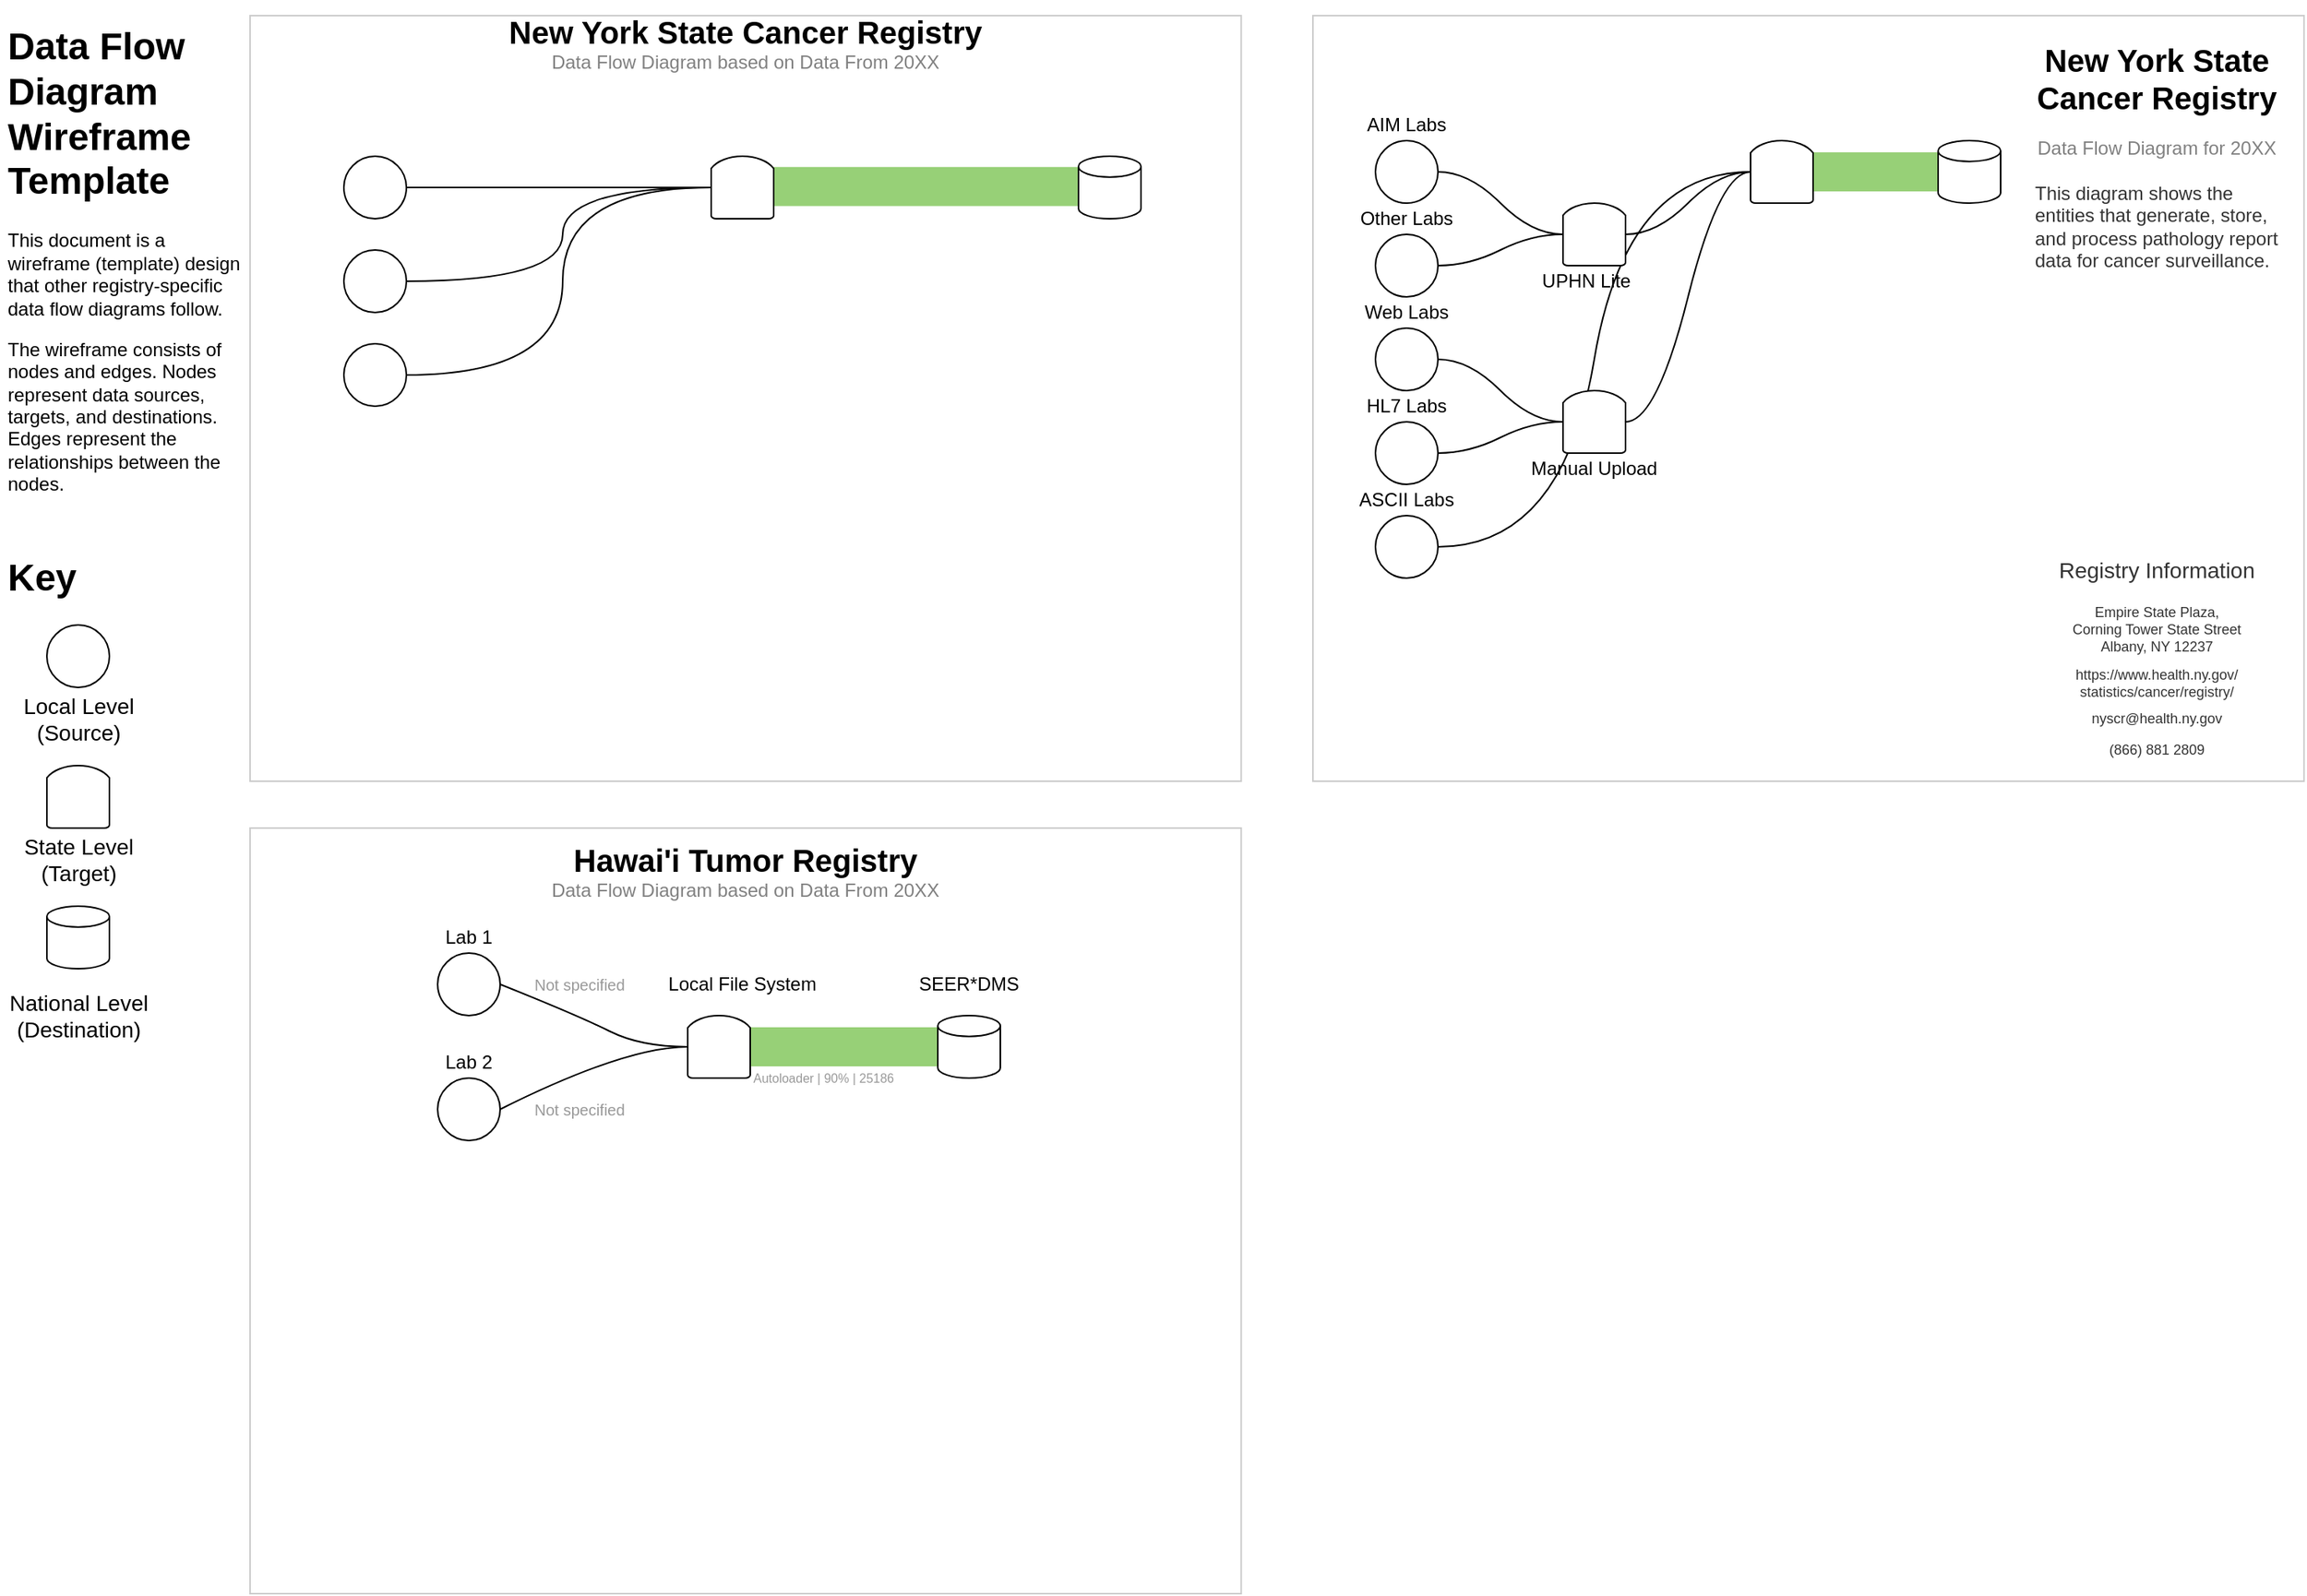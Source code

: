 <mxfile type="github" version="12.4.9">
  <diagram id="1LtGkpLCPf3KZeVMqJkY" name="Page-1">
    <mxGraphModel grid="1" shadow="0" math="0" pageHeight="1100" pageWidth="850" pageScale="1" page="1" fold="1" arrows="1" connect="1" tooltips="1" guides="1" gridSize="10" dy="385" dx="652">
      <root>
        <mxCell id="0"/>
        <mxCell id="1" value="Text" style="locked=1;" parent="0"/>
        <mxCell id="eJA-KfrndEvYRp83sPR4-4" value="&lt;h1&gt;Data Flow Diagram Wireframe Template&lt;/h1&gt;&lt;p&gt;This document is a wireframe (template) design that other registry-specific data flow diagrams follow.&lt;/p&gt;&lt;p&gt;The wireframe consists of nodes and edges. Nodes represent data sources, targets, and destinations. Edges represent the relationships between the nodes.&lt;/p&gt;" style="text;html=1;strokeColor=none;fillColor=none;spacing=5;spacingTop=-20;whiteSpace=wrap;overflow=hidden;rounded=0;" parent="1" vertex="1">
          <mxGeometry as="geometry" height="320" width="160" y="40" x="40"/>
        </mxCell>
        <mxCell id="eJA-KfrndEvYRp83sPR4-5" value="&lt;h1&gt;Key&lt;/h1&gt;&lt;p&gt;&lt;/p&gt;" style="text;html=1;strokeColor=none;fillColor=none;spacing=5;spacingTop=-20;whiteSpace=wrap;overflow=hidden;rounded=0;" parent="1" vertex="1">
          <mxGeometry as="geometry" height="40" width="160" y="380" x="40"/>
        </mxCell>
        <mxCell id="eJA-KfrndEvYRp83sPR4-17" value="" style="ellipse;whiteSpace=wrap;html=1;aspect=fixed;" parent="1" vertex="1">
          <mxGeometry as="geometry" height="40" width="40" y="430" x="70"/>
        </mxCell>
        <mxCell id="eJA-KfrndEvYRp83sPR4-21" value="" style="strokeWidth=1;html=1;shape=mxgraph.flowchart.delay;whiteSpace=wrap;rotation=-90;" parent="1" vertex="1">
          <mxGeometry as="geometry" height="40" width="40" y="520" x="70"/>
        </mxCell>
        <mxCell id="eJA-KfrndEvYRp83sPR4-22" value="" style="strokeWidth=1;html=1;shape=mxgraph.flowchart.database;whiteSpace=wrap;" parent="1" vertex="1">
          <mxGeometry as="geometry" height="40" width="40" y="610" x="70"/>
        </mxCell>
        <mxCell id="eJA-KfrndEvYRp83sPR4-24" value="&lt;div&gt;Local Level&lt;/div&gt;&lt;div&gt;(Source)&lt;/div&gt;" style="text;html=1;align=center;verticalAlign=middle;resizable=0;points=[];autosize=1;fontSize=14;" parent="1" vertex="1">
          <mxGeometry as="geometry" height="40" width="90" y="470" x="45"/>
        </mxCell>
        <mxCell id="eJA-KfrndEvYRp83sPR4-27" value="&lt;div&gt;State Level&lt;/div&gt;&lt;div&gt;(Target)&lt;/div&gt;" style="text;html=1;align=center;verticalAlign=middle;resizable=0;points=[];autosize=1;fontSize=14;" parent="1" vertex="1">
          <mxGeometry as="geometry" height="40" width="90" y="560" x="45"/>
        </mxCell>
        <mxCell id="eJA-KfrndEvYRp83sPR4-28" value="&lt;div&gt;National Level&lt;/div&gt;&lt;div&gt;(Destination)&lt;/div&gt;" style="text;html=1;align=center;verticalAlign=middle;resizable=0;points=[];autosize=1;fontSize=14;" parent="1" vertex="1">
          <mxGeometry as="geometry" height="40" width="100" y="660" x="40"/>
        </mxCell>
        <mxCell id="Dlc9sbz_LcFVTC8bd_fI-2" value="Sample Paper" style="locked=1;" parent="0"/>
        <mxCell id="Dlc9sbz_LcFVTC8bd_fI-3" value="" style="whiteSpace=wrap;html=1;aspect=fixed;fillColor=none;strokeColor=#CCCCCC;glass=0;" parent="Dlc9sbz_LcFVTC8bd_fI-2" vertex="1">
          <mxGeometry as="geometry" height="490" width="634.12" y="40" x="200"/>
        </mxCell>
        <mxCell id="Dlc9sbz_LcFVTC8bd_fI-21" value="" style="whiteSpace=wrap;html=1;aspect=fixed;fillColor=none;strokeColor=#CCCCCC;glass=0;" parent="Dlc9sbz_LcFVTC8bd_fI-2" vertex="1">
          <mxGeometry as="geometry" height="490" width="634.12" y="560" x="200"/>
        </mxCell>
        <mxCell id="Cot-yi8IycWPmTaVr4XV-3" value="" style="whiteSpace=wrap;html=1;aspect=fixed;fillColor=none;strokeColor=#CCCCCC;glass=0;" parent="Dlc9sbz_LcFVTC8bd_fI-2" vertex="1">
          <mxGeometry as="geometry" height="490" width="634.12" y="40" x="880"/>
        </mxCell>
        <mxCell id="eJA-KfrndEvYRp83sPR4-3" value="Edges" style="" parent="0"/>
        <mxCell id="Dlc9sbz_LcFVTC8bd_fI-16" value="" style="curved=1;endArrow=none;html=1;exitX=1;exitY=0.5;exitDx=0;exitDy=0;entryX=0.5;entryY=0;entryDx=0;entryDy=0;entryPerimeter=0;endFill=0;" parent="eJA-KfrndEvYRp83sPR4-3" edge="1">
          <mxGeometry as="geometry" height="50" width="50" relative="1">
            <mxPoint as="sourcePoint" y="270" x="300"/>
            <mxPoint as="targetPoint" y="150" x="495"/>
            <Array as="points">
              <mxPoint y="270" x="400"/>
              <mxPoint y="150" x="400"/>
            </Array>
          </mxGeometry>
        </mxCell>
        <mxCell id="Dlc9sbz_LcFVTC8bd_fI-17" value="" style="curved=1;endArrow=none;html=1;exitX=1;exitY=0.5;exitDx=0;exitDy=0;endFill=0;entryX=0.5;entryY=0;entryDx=0;entryDy=0;entryPerimeter=0;" parent="eJA-KfrndEvYRp83sPR4-3" edge="1">
          <mxGeometry as="geometry" height="50" width="50" relative="1">
            <mxPoint as="sourcePoint" y="210" x="300"/>
            <mxPoint as="targetPoint" y="150" x="495"/>
            <Array as="points">
              <mxPoint y="210" x="400"/>
              <mxPoint y="150" x="400"/>
            </Array>
          </mxGeometry>
        </mxCell>
        <mxCell id="Dlc9sbz_LcFVTC8bd_fI-18" value="" style="curved=1;endArrow=none;html=1;exitX=1;exitY=0.5;exitDx=0;exitDy=0;endFill=0;entryX=0.5;entryY=0;entryDx=0;entryDy=0;entryPerimeter=0;" parent="eJA-KfrndEvYRp83sPR4-3" edge="1">
          <mxGeometry as="geometry" height="50" width="50" relative="1">
            <mxPoint as="sourcePoint" y="150" x="300"/>
            <mxPoint as="targetPoint" y="150" x="495"/>
            <Array as="points"/>
          </mxGeometry>
        </mxCell>
        <mxCell id="Dlc9sbz_LcFVTC8bd_fI-19" value="" style="curved=1;endArrow=none;html=1;exitX=1;exitY=0.5;exitDx=0;exitDy=0;endFill=0;entryX=0.5;entryY=0;entryDx=0;entryDy=0;entryPerimeter=0;fillColor=#d5e8d4;strokeColor=#97D077;strokeWidth=25;" parent="eJA-KfrndEvYRp83sPR4-3" edge="1">
          <mxGeometry as="geometry" height="50" width="50" relative="1">
            <mxPoint as="sourcePoint" y="149.41" x="535"/>
            <mxPoint as="targetPoint" y="149.41" x="730"/>
            <Array as="points"/>
          </mxGeometry>
        </mxCell>
        <mxCell id="eJA-KfrndEvYRp83sPR4-2" value="Nodes" style="" parent="0"/>
        <mxCell id="Dlc9sbz_LcFVTC8bd_fI-7" value="" style="ellipse;whiteSpace=wrap;html=1;aspect=fixed;" parent="eJA-KfrndEvYRp83sPR4-2" vertex="1">
          <mxGeometry as="geometry" height="40" width="40" y="130" x="260.0"/>
        </mxCell>
        <mxCell id="Dlc9sbz_LcFVTC8bd_fI-8" value="" style="strokeWidth=1;html=1;shape=mxgraph.flowchart.delay;whiteSpace=wrap;rotation=-90;" parent="eJA-KfrndEvYRp83sPR4-2" vertex="1">
          <mxGeometry as="geometry" height="40" width="40" y="130" x="495"/>
        </mxCell>
        <mxCell id="Dlc9sbz_LcFVTC8bd_fI-9" value="" style="strokeWidth=1;html=1;shape=mxgraph.flowchart.database;whiteSpace=wrap;" parent="eJA-KfrndEvYRp83sPR4-2" vertex="1">
          <mxGeometry as="geometry" height="40" width="40" y="130" x="730"/>
        </mxCell>
        <mxCell id="Dlc9sbz_LcFVTC8bd_fI-10" value="" style="ellipse;whiteSpace=wrap;html=1;aspect=fixed;" parent="eJA-KfrndEvYRp83sPR4-2" vertex="1">
          <mxGeometry as="geometry" height="40" width="40" y="190" x="260"/>
        </mxCell>
        <mxCell id="Dlc9sbz_LcFVTC8bd_fI-11" value="" style="ellipse;whiteSpace=wrap;html=1;aspect=fixed;" parent="eJA-KfrndEvYRp83sPR4-2" vertex="1">
          <mxGeometry as="geometry" height="40" width="40" y="250" x="260"/>
        </mxCell>
        <mxCell id="Dlc9sbz_LcFVTC8bd_fI-22" value="Labels" parent="0"/>
        <mxCell id="Dlc9sbz_LcFVTC8bd_fI-24" value="" style="curved=1;endArrow=none;html=1;exitX=1;exitY=0.5;exitDx=0;exitDy=0;endFill=0;entryX=0.5;entryY=0;entryDx=0;entryDy=0;entryPerimeter=0;" parent="Dlc9sbz_LcFVTC8bd_fI-22" edge="1" target="Dlc9sbz_LcFVTC8bd_fI-28" source="Dlc9sbz_LcFVTC8bd_fI-30">
          <mxGeometry as="geometry" height="50" width="50" relative="1">
            <mxPoint as="sourcePoint" y="730" x="300"/>
            <mxPoint as="targetPoint" y="670" x="495"/>
            <Array as="points">
              <mxPoint y="740" x="360"/>
              <mxPoint y="700" x="440"/>
            </Array>
          </mxGeometry>
        </mxCell>
        <mxCell id="Dlc9sbz_LcFVTC8bd_fI-26" value="" style="curved=1;endArrow=none;html=1;exitX=0.5;exitY=1;exitDx=0;exitDy=0;endFill=0;entryX=0;entryY=0.5;entryDx=0;entryDy=0;entryPerimeter=0;fillColor=#d5e8d4;strokeColor=#97D077;strokeWidth=25;exitPerimeter=0;" parent="Dlc9sbz_LcFVTC8bd_fI-22" edge="1" target="Dlc9sbz_LcFVTC8bd_fI-29" source="Dlc9sbz_LcFVTC8bd_fI-28">
          <mxGeometry as="geometry" height="50" width="50" relative="1">
            <mxPoint as="sourcePoint" y="700.0" x="535"/>
            <mxPoint as="targetPoint" y="700.0" x="730"/>
            <Array as="points"/>
          </mxGeometry>
        </mxCell>
        <mxCell id="Dlc9sbz_LcFVTC8bd_fI-27" value="" style="ellipse;whiteSpace=wrap;html=1;aspect=fixed;" parent="Dlc9sbz_LcFVTC8bd_fI-22" vertex="1">
          <mxGeometry as="geometry" height="40" width="40" y="640" x="320.0"/>
        </mxCell>
        <mxCell id="Dlc9sbz_LcFVTC8bd_fI-28" value="" style="strokeWidth=1;html=1;shape=mxgraph.flowchart.delay;whiteSpace=wrap;rotation=-90;" parent="Dlc9sbz_LcFVTC8bd_fI-22" vertex="1">
          <mxGeometry as="geometry" height="40" width="40" y="680" x="480"/>
        </mxCell>
        <mxCell id="Dlc9sbz_LcFVTC8bd_fI-29" value="" style="strokeWidth=1;html=1;shape=mxgraph.flowchart.database;whiteSpace=wrap;" parent="Dlc9sbz_LcFVTC8bd_fI-22" vertex="1">
          <mxGeometry as="geometry" height="40" width="40" y="680" x="640"/>
        </mxCell>
        <mxCell id="Dlc9sbz_LcFVTC8bd_fI-30" value="" style="ellipse;whiteSpace=wrap;html=1;aspect=fixed;" parent="Dlc9sbz_LcFVTC8bd_fI-22" vertex="1">
          <mxGeometry as="geometry" height="40" width="40" y="720" x="320"/>
        </mxCell>
        <mxCell id="Dlc9sbz_LcFVTC8bd_fI-34" value="Local File System" style="text;html=1;strokeColor=none;fillColor=none;align=center;verticalAlign=middle;whiteSpace=wrap;rounded=0;glass=0;" parent="Dlc9sbz_LcFVTC8bd_fI-22" vertex="1">
          <mxGeometry as="geometry" height="20" width="100" y="650" x="465"/>
        </mxCell>
        <mxCell id="Dlc9sbz_LcFVTC8bd_fI-35" value="Lab 1" style="text;html=1;strokeColor=none;fillColor=none;align=center;verticalAlign=middle;whiteSpace=wrap;rounded=0;glass=0;" parent="Dlc9sbz_LcFVTC8bd_fI-22" vertex="1">
          <mxGeometry as="geometry" height="20" width="40" y="620" x="320"/>
        </mxCell>
        <mxCell id="Dlc9sbz_LcFVTC8bd_fI-36" value="Lab 2" style="text;html=1;strokeColor=none;fillColor=none;align=center;verticalAlign=middle;whiteSpace=wrap;rounded=0;glass=0;" parent="Dlc9sbz_LcFVTC8bd_fI-22" vertex="1">
          <mxGeometry as="geometry" height="20" width="40" y="700" x="320"/>
        </mxCell>
        <mxCell id="Dlc9sbz_LcFVTC8bd_fI-37" value="" style="curved=1;endArrow=none;html=1;exitX=1;exitY=0.5;exitDx=0;exitDy=0;endFill=0;entryX=0.5;entryY=0;entryDx=0;entryDy=0;entryPerimeter=0;" parent="Dlc9sbz_LcFVTC8bd_fI-22" edge="1" target="Dlc9sbz_LcFVTC8bd_fI-28" source="Dlc9sbz_LcFVTC8bd_fI-27">
          <mxGeometry as="geometry" height="50" width="50" relative="1">
            <mxPoint as="sourcePoint" y="740" x="310"/>
            <mxPoint as="targetPoint" y="680" x="505"/>
            <Array as="points">
              <mxPoint y="660" x="360"/>
              <mxPoint y="680" x="410"/>
              <mxPoint y="700" x="450"/>
            </Array>
          </mxGeometry>
        </mxCell>
        <mxCell id="Dlc9sbz_LcFVTC8bd_fI-38" value="SEER*DMS" style="text;html=1;strokeColor=none;fillColor=none;align=center;verticalAlign=middle;whiteSpace=wrap;rounded=0;glass=0;" parent="Dlc9sbz_LcFVTC8bd_fI-22" vertex="1">
          <mxGeometry as="geometry" height="20" width="100" y="650" x="610"/>
        </mxCell>
        <mxCell id="Dlc9sbz_LcFVTC8bd_fI-39" value="&lt;font color=&quot;#999999&quot; style=&quot;font-size: 8px;&quot;&gt;Autoloader | 90% | 25186&lt;/font&gt;" style="text;html=1;strokeColor=none;fillColor=none;align=left;verticalAlign=middle;whiteSpace=wrap;rounded=0;glass=0;fontSize=8;" parent="Dlc9sbz_LcFVTC8bd_fI-22" vertex="1">
          <mxGeometry as="geometry" height="20" width="195" y="710" x="520"/>
        </mxCell>
        <mxCell id="Dlc9sbz_LcFVTC8bd_fI-41" value="Not specified" style="text;html=1;strokeColor=none;fillColor=none;align=left;verticalAlign=middle;whiteSpace=wrap;rounded=0;glass=0;fontSize=10;fontColor=#999999;" parent="Dlc9sbz_LcFVTC8bd_fI-22" vertex="1">
          <mxGeometry as="geometry" height="20" width="70" y="730" x="380"/>
        </mxCell>
        <mxCell id="Dlc9sbz_LcFVTC8bd_fI-44" value="Not specified" style="text;html=1;strokeColor=none;fillColor=none;align=left;verticalAlign=middle;whiteSpace=wrap;rounded=0;glass=0;fontSize=10;fontColor=#999999;" parent="Dlc9sbz_LcFVTC8bd_fI-22" vertex="1">
          <mxGeometry as="geometry" height="20" width="70" y="650" x="380"/>
        </mxCell>
        <mxCell id="Dlc9sbz_LcFVTC8bd_fI-46" value="Hawai&#39;i Tumor Registry" style="text;html=1;strokeColor=none;fillColor=none;align=center;verticalAlign=middle;whiteSpace=wrap;rounded=0;glass=0;fontSize=20;fontFamily=Helvetica;fontStyle=1" parent="Dlc9sbz_LcFVTC8bd_fI-22" vertex="1">
          <mxGeometry as="geometry" height="20" width="634.12" y="570" x="200"/>
        </mxCell>
        <mxCell id="Dlc9sbz_LcFVTC8bd_fI-47" value="Data Flow Diagram based on Data From 20XX" style="text;html=1;strokeColor=none;fillColor=none;align=center;verticalAlign=middle;whiteSpace=wrap;rounded=0;glass=0;fontSize=12;fontFamily=Helvetica;fontStyle=0;fontColor=#808080;" parent="Dlc9sbz_LcFVTC8bd_fI-22" vertex="1">
          <mxGeometry as="geometry" height="20" width="634.12" y="590" x="200"/>
        </mxCell>
        <mxCell id="Cot-yi8IycWPmTaVr4XV-1" value="New York State Cancer Registry" style="text;html=1;strokeColor=none;fillColor=none;align=center;verticalAlign=middle;whiteSpace=wrap;rounded=0;glass=0;fontSize=20;fontFamily=Helvetica;fontStyle=1" parent="Dlc9sbz_LcFVTC8bd_fI-22" vertex="1">
          <mxGeometry as="geometry" height="20" width="634.12" y="40" x="200"/>
        </mxCell>
        <mxCell id="Cot-yi8IycWPmTaVr4XV-2" value="Data Flow Diagram based on Data From 20XX" style="text;html=1;strokeColor=none;fillColor=none;align=center;verticalAlign=middle;whiteSpace=wrap;rounded=0;glass=0;fontSize=12;fontFamily=Helvetica;fontStyle=0;fontColor=#808080;" parent="Dlc9sbz_LcFVTC8bd_fI-22" vertex="1">
          <mxGeometry as="geometry" height="20" width="634.12" y="60" x="200"/>
        </mxCell>
        <mxCell id="Cot-yi8IycWPmTaVr4XV-6" value="New York State Cancer Registry" style="text;html=1;strokeColor=none;fillColor=none;align=center;verticalAlign=middle;whiteSpace=wrap;rounded=0;glass=0;fontSize=20;fontFamily=Helvetica;fontStyle=1" parent="Dlc9sbz_LcFVTC8bd_fI-22" vertex="1">
          <mxGeometry as="geometry" height="60" width="160" y="50" x="1340"/>
        </mxCell>
        <mxCell id="Cot-yi8IycWPmTaVr4XV-7" value="Data Flow Diagram for 20XX" style="text;html=1;strokeColor=none;fillColor=none;align=center;verticalAlign=middle;whiteSpace=wrap;rounded=0;glass=0;fontSize=12;fontFamily=Helvetica;fontStyle=0;fontColor=#808080;" parent="Dlc9sbz_LcFVTC8bd_fI-22" vertex="1">
          <mxGeometry as="geometry" height="30" width="160" y="110" x="1340"/>
        </mxCell>
        <mxCell id="Cot-yi8IycWPmTaVr4XV-9" value="&lt;div&gt;This diagram shows the entities that generate, store, and process pathology report data for cancer surveillance.&lt;/div&gt;&lt;div&gt;&lt;/div&gt;&lt;div&gt;&lt;/div&gt;" style="text;html=1;strokeColor=none;fillColor=none;align=left;verticalAlign=top;whiteSpace=wrap;rounded=0;glass=0;fontSize=12;fontFamily=Helvetica;fontStyle=0;fontColor=#333333;" parent="Dlc9sbz_LcFVTC8bd_fI-22" vertex="1">
          <mxGeometry as="geometry" height="70" width="160" y="140" x="1340"/>
        </mxCell>
        <mxCell id="Cot-yi8IycWPmTaVr4XV-10" value="&lt;div align=&quot;center&quot; style=&quot;font-size: 14px&quot;&gt;&lt;font style=&quot;font-size: 14px&quot;&gt;Registry Information&lt;/font&gt;&lt;/div&gt;" style="text;html=1;strokeColor=none;fillColor=none;align=center;verticalAlign=top;whiteSpace=wrap;rounded=0;glass=0;fontSize=12;fontFamily=Helvetica;fontStyle=0;fontColor=#333333;" parent="Dlc9sbz_LcFVTC8bd_fI-22" vertex="1">
          <mxGeometry as="geometry" height="30" width="160" y="380" x="1340"/>
        </mxCell>
        <mxCell id="Cot-yi8IycWPmTaVr4XV-11" value="&lt;div&gt;&lt;font style=&quot;font-size: 9px&quot;&gt;https://www.health.ny.gov/&lt;/font&gt;&lt;/div&gt;&lt;div&gt;&lt;font style=&quot;font-size: 9px&quot;&gt;statistics/cancer/registry/&lt;/font&gt;&lt;/div&gt;" style="text;html=1;strokeColor=none;fillColor=none;align=center;verticalAlign=top;whiteSpace=wrap;rounded=0;glass=0;fontSize=9;fontFamily=Helvetica;fontStyle=0;fontColor=#333333;" parent="Dlc9sbz_LcFVTC8bd_fI-22" vertex="1">
          <mxGeometry as="geometry" height="30" width="160" y="450" x="1340"/>
        </mxCell>
        <mxCell id="Cot-yi8IycWPmTaVr4XV-12" value="nyscr@health.ny.gov" style="text;html=1;strokeColor=none;fillColor=none;align=center;verticalAlign=middle;whiteSpace=wrap;rounded=0;glass=0;fontSize=9;fontFamily=Helvetica;fontStyle=0;fontColor=#333333;" parent="Dlc9sbz_LcFVTC8bd_fI-22" vertex="1">
          <mxGeometry as="geometry" height="20" width="160" y="480" x="1340"/>
        </mxCell>
        <mxCell id="Cot-yi8IycWPmTaVr4XV-13" value="(866) 881 2809" style="text;html=1;strokeColor=none;fillColor=none;align=center;verticalAlign=middle;whiteSpace=wrap;rounded=0;glass=0;fontSize=9;fontFamily=Helvetica;fontStyle=0;fontColor=#333333;" parent="Dlc9sbz_LcFVTC8bd_fI-22" vertex="1">
          <mxGeometry as="geometry" height="20" width="160" y="500" x="1340"/>
        </mxCell>
        <mxCell id="Cot-yi8IycWPmTaVr4XV-14" value="&lt;div&gt;Empire State Plaza,&lt;/div&gt;&lt;div&gt;Corning Tower State Street&lt;/div&gt;&lt;div&gt;Albany, NY 12237&lt;/div&gt;" style="text;html=1;strokeColor=none;fillColor=none;align=center;verticalAlign=top;whiteSpace=wrap;rounded=0;glass=0;fontSize=9;fontFamily=Helvetica;fontStyle=0;fontColor=#333333;" parent="Dlc9sbz_LcFVTC8bd_fI-22" vertex="1">
          <mxGeometry as="geometry" height="50" width="160" y="410" x="1340"/>
        </mxCell>
        <mxCell id="Cot-yi8IycWPmTaVr4XV-15" value="" style="curved=1;endArrow=none;html=1;exitX=1;exitY=0.5;exitDx=0;exitDy=0;endFill=0;entryX=0.5;entryY=0;entryDx=0;entryDy=0;entryPerimeter=0;" parent="Dlc9sbz_LcFVTC8bd_fI-22" edge="1" target="Cot-yi8IycWPmTaVr4XV-32">
          <mxGeometry as="geometry" height="50" width="50" relative="1">
            <mxPoint as="sourcePoint" y="260.0" x="960"/>
            <mxPoint as="targetPoint" y="140" x="1155"/>
            <Array as="points">
              <mxPoint y="260" x="980"/>
              <mxPoint y="300" x="1020"/>
            </Array>
          </mxGeometry>
        </mxCell>
        <mxCell id="Cot-yi8IycWPmTaVr4XV-16" value="" style="curved=1;endArrow=none;html=1;exitX=1;exitY=0.5;exitDx=0;exitDy=0;endFill=0;entryX=0.5;entryY=0;entryDx=0;entryDy=0;entryPerimeter=0;" parent="Dlc9sbz_LcFVTC8bd_fI-22" edge="1" target="Cot-yi8IycWPmTaVr4XV-31">
          <mxGeometry as="geometry" height="50" width="50" relative="1">
            <mxPoint as="sourcePoint" y="200" x="960"/>
            <mxPoint as="targetPoint" y="140" x="1155"/>
            <Array as="points">
              <mxPoint y="200" x="980"/>
              <mxPoint y="180" x="1020"/>
            </Array>
          </mxGeometry>
        </mxCell>
        <mxCell id="Cot-yi8IycWPmTaVr4XV-18" value="" style="curved=1;endArrow=none;html=1;exitX=0.5;exitY=1;exitDx=0;exitDy=0;endFill=0;entryX=0;entryY=0.5;entryDx=0;entryDy=0;entryPerimeter=0;fillColor=#d5e8d4;strokeColor=#97D077;strokeWidth=25;exitPerimeter=0;" parent="Dlc9sbz_LcFVTC8bd_fI-22" edge="1" target="Cot-yi8IycWPmTaVr4XV-21" source="Cot-yi8IycWPmTaVr4XV-20">
          <mxGeometry as="geometry" height="50" width="50" relative="1">
            <mxPoint as="sourcePoint" y="140.0" x="1210"/>
            <mxPoint as="targetPoint" y="140.0" x="1405"/>
            <Array as="points"/>
          </mxGeometry>
        </mxCell>
        <mxCell id="Cot-yi8IycWPmTaVr4XV-19" value="" style="ellipse;whiteSpace=wrap;html=1;aspect=fixed;" parent="Dlc9sbz_LcFVTC8bd_fI-22" vertex="1">
          <mxGeometry as="geometry" height="40" width="40" y="120" x="920.0"/>
        </mxCell>
        <mxCell id="Cot-yi8IycWPmTaVr4XV-20" value="" style="strokeWidth=1;html=1;shape=mxgraph.flowchart.delay;whiteSpace=wrap;rotation=-90;" parent="Dlc9sbz_LcFVTC8bd_fI-22" vertex="1">
          <mxGeometry as="geometry" height="40" width="40" y="120" x="1160"/>
        </mxCell>
        <mxCell id="Cot-yi8IycWPmTaVr4XV-21" value="" style="strokeWidth=1;html=1;shape=mxgraph.flowchart.database;whiteSpace=wrap;" parent="Dlc9sbz_LcFVTC8bd_fI-22" vertex="1">
          <mxGeometry as="geometry" height="40" width="40" y="120" x="1280"/>
        </mxCell>
        <mxCell id="Cot-yi8IycWPmTaVr4XV-22" value="" style="ellipse;whiteSpace=wrap;html=1;aspect=fixed;" parent="Dlc9sbz_LcFVTC8bd_fI-22" vertex="1">
          <mxGeometry as="geometry" height="40" width="40" y="180" x="920"/>
        </mxCell>
        <mxCell id="Cot-yi8IycWPmTaVr4XV-23" value="" style="ellipse;whiteSpace=wrap;html=1;aspect=fixed;" parent="Dlc9sbz_LcFVTC8bd_fI-22" vertex="1">
          <mxGeometry as="geometry" height="40" width="40" y="240" x="920"/>
        </mxCell>
        <mxCell id="Cot-yi8IycWPmTaVr4XV-26" value="" style="ellipse;whiteSpace=wrap;html=1;aspect=fixed;" parent="Dlc9sbz_LcFVTC8bd_fI-22" vertex="1">
          <mxGeometry as="geometry" height="40" width="40" y="300" x="920"/>
        </mxCell>
        <mxCell id="Cot-yi8IycWPmTaVr4XV-27" value="" style="ellipse;whiteSpace=wrap;html=1;aspect=fixed;" parent="Dlc9sbz_LcFVTC8bd_fI-22" vertex="1">
          <mxGeometry as="geometry" height="40" width="40" y="360" x="920"/>
        </mxCell>
        <mxCell id="Cot-yi8IycWPmTaVr4XV-29" value="" style="curved=1;endArrow=none;html=1;exitX=1;exitY=0.5;exitDx=0;exitDy=0;endFill=0;entryX=0.5;entryY=0;entryDx=0;entryDy=0;entryPerimeter=0;" parent="Dlc9sbz_LcFVTC8bd_fI-22" edge="1" target="Cot-yi8IycWPmTaVr4XV-32">
          <mxGeometry as="geometry" height="50" width="50" relative="1">
            <mxPoint as="sourcePoint" y="320.0" x="960.0"/>
            <mxPoint as="targetPoint" y="200" x="1160.0"/>
            <Array as="points">
              <mxPoint y="320" x="980"/>
              <mxPoint y="300" x="1020"/>
            </Array>
          </mxGeometry>
        </mxCell>
        <mxCell id="Cot-yi8IycWPmTaVr4XV-30" value="" style="curved=1;endArrow=none;html=1;exitX=1;exitY=0.5;exitDx=0;exitDy=0;endFill=0;entryX=0.5;entryY=0;entryDx=0;entryDy=0;entryPerimeter=0;" parent="Dlc9sbz_LcFVTC8bd_fI-22" edge="1" target="Cot-yi8IycWPmTaVr4XV-20" source="Cot-yi8IycWPmTaVr4XV-27">
          <mxGeometry as="geometry" height="50" width="50" relative="1">
            <mxPoint as="sourcePoint" y="330.0" x="970.0"/>
            <mxPoint as="targetPoint" y="150" x="1170.0"/>
            <Array as="points">
              <mxPoint y="380" x="1040"/>
              <mxPoint y="140" x="1080"/>
            </Array>
          </mxGeometry>
        </mxCell>
        <mxCell id="Cot-yi8IycWPmTaVr4XV-31" value="" style="strokeWidth=1;html=1;shape=mxgraph.flowchart.delay;whiteSpace=wrap;rotation=-90;" parent="Dlc9sbz_LcFVTC8bd_fI-22" vertex="1">
          <mxGeometry as="geometry" height="40" width="40" y="160" x="1040"/>
        </mxCell>
        <mxCell id="Cot-yi8IycWPmTaVr4XV-32" value="" style="strokeWidth=1;html=1;shape=mxgraph.flowchart.delay;whiteSpace=wrap;rotation=-90;" parent="Dlc9sbz_LcFVTC8bd_fI-22" vertex="1">
          <mxGeometry as="geometry" height="40" width="40" y="280" x="1040"/>
        </mxCell>
        <mxCell id="Cot-yi8IycWPmTaVr4XV-33" value="AIM Labs" style="text;html=1;strokeColor=none;fillColor=none;align=center;verticalAlign=middle;whiteSpace=wrap;rounded=0;glass=0;" parent="Dlc9sbz_LcFVTC8bd_fI-22" vertex="1">
          <mxGeometry as="geometry" height="20" width="60" y="100" x="910"/>
        </mxCell>
        <mxCell id="Cot-yi8IycWPmTaVr4XV-35" value="Other Labs" style="text;html=1;strokeColor=none;fillColor=none;align=center;verticalAlign=middle;whiteSpace=wrap;rounded=0;glass=0;" parent="Dlc9sbz_LcFVTC8bd_fI-22" vertex="1">
          <mxGeometry as="geometry" height="20" width="80" y="160" x="900"/>
        </mxCell>
        <mxCell id="Cot-yi8IycWPmTaVr4XV-36" value="Web Labs" style="text;html=1;strokeColor=none;fillColor=none;align=center;verticalAlign=middle;whiteSpace=wrap;rounded=0;glass=0;" parent="Dlc9sbz_LcFVTC8bd_fI-22" vertex="1">
          <mxGeometry as="geometry" height="20" width="60" y="220" x="910"/>
        </mxCell>
        <mxCell id="Cot-yi8IycWPmTaVr4XV-37" value="HL7 Labs" style="text;html=1;strokeColor=none;fillColor=none;align=center;verticalAlign=middle;whiteSpace=wrap;rounded=0;glass=0;" parent="Dlc9sbz_LcFVTC8bd_fI-22" vertex="1">
          <mxGeometry as="geometry" height="20" width="70" y="280" x="905"/>
        </mxCell>
        <mxCell id="Cot-yi8IycWPmTaVr4XV-38" value="ASCII Labs" style="text;html=1;strokeColor=none;fillColor=none;align=center;verticalAlign=middle;whiteSpace=wrap;rounded=0;glass=0;" parent="Dlc9sbz_LcFVTC8bd_fI-22" vertex="1">
          <mxGeometry as="geometry" height="20" width="70" y="340" x="905"/>
        </mxCell>
        <mxCell id="Cot-yi8IycWPmTaVr4XV-39" value="Manual Upload" style="text;html=1;strokeColor=none;fillColor=none;align=center;verticalAlign=middle;whiteSpace=wrap;rounded=0;glass=0;" parent="Dlc9sbz_LcFVTC8bd_fI-22" vertex="1">
          <mxGeometry as="geometry" height="20" width="90" y="320" x="1015"/>
        </mxCell>
        <mxCell id="Cot-yi8IycWPmTaVr4XV-40" value="UPHN Lite" style="text;html=1;strokeColor=none;fillColor=none;align=center;verticalAlign=middle;whiteSpace=wrap;rounded=0;glass=0;" parent="Dlc9sbz_LcFVTC8bd_fI-22" vertex="1">
          <mxGeometry as="geometry" height="20" width="90" y="200" x="1010"/>
        </mxCell>
        <mxCell id="Cot-yi8IycWPmTaVr4XV-41" value="" style="curved=1;endArrow=none;html=1;exitX=1;exitY=0.5;exitDx=0;exitDy=0;endFill=0;entryX=0.5;entryY=0;entryDx=0;entryDy=0;entryPerimeter=0;" parent="Dlc9sbz_LcFVTC8bd_fI-22" edge="1" target="Cot-yi8IycWPmTaVr4XV-31" source="Cot-yi8IycWPmTaVr4XV-19">
          <mxGeometry as="geometry" height="50" width="50" relative="1">
            <mxPoint as="sourcePoint" y="210" x="970"/>
            <mxPoint as="targetPoint" y="220" x="1180"/>
            <Array as="points">
              <mxPoint y="140" x="980"/>
              <mxPoint y="180" x="1020"/>
            </Array>
          </mxGeometry>
        </mxCell>
        <mxCell id="Cot-yi8IycWPmTaVr4XV-42" value="" style="curved=1;endArrow=none;html=1;endFill=0;entryX=0.5;entryY=0;entryDx=0;entryDy=0;entryPerimeter=0;" parent="Dlc9sbz_LcFVTC8bd_fI-22" edge="1" target="Cot-yi8IycWPmTaVr4XV-20">
          <mxGeometry as="geometry" height="50" width="50" relative="1">
            <mxPoint as="sourcePoint" y="180" x="1080"/>
            <mxPoint as="targetPoint" y="220" x="1160.0"/>
            <Array as="points">
              <mxPoint y="180" x="1100"/>
              <mxPoint y="140" x="1140"/>
            </Array>
          </mxGeometry>
        </mxCell>
        <mxCell id="Cot-yi8IycWPmTaVr4XV-43" value="" style="curved=1;endArrow=none;html=1;endFill=0;exitX=0.5;exitY=1;exitDx=0;exitDy=0;exitPerimeter=0;" parent="Dlc9sbz_LcFVTC8bd_fI-22" edge="1" source="Cot-yi8IycWPmTaVr4XV-32">
          <mxGeometry as="geometry" height="50" width="50" relative="1">
            <mxPoint as="sourcePoint" y="190" x="1090.0"/>
            <mxPoint as="targetPoint" y="140" x="1160"/>
            <Array as="points">
              <mxPoint y="300" x="1100"/>
              <mxPoint y="140" x="1140"/>
            </Array>
          </mxGeometry>
        </mxCell>
      </root>
    </mxGraphModel>
  </diagram>
</mxfile>
